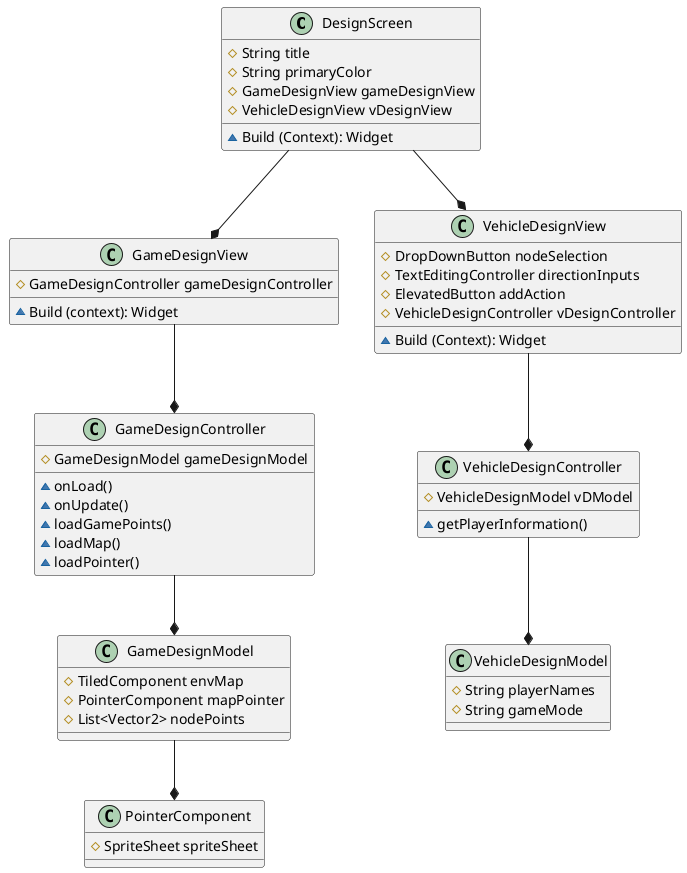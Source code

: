 @@startuml

class DesignScreen {
    # String title
    # String primaryColor
    # GameDesignView gameDesignView
    # VehicleDesignView vDesignView
    ~ Build (Context): Widget
}

class GameDesignView {
    # GameDesignController gameDesignController
    ~ Build (context): Widget
}

class GameDesignModel {
    # TiledComponent envMap
    # PointerComponent mapPointer
    # List<Vector2> nodePoints
}

class PointerComponent {
    # SpriteSheet spriteSheet
}

class GameDesignController {
    # GameDesignModel gameDesignModel
    ~ onLoad()
    ~ onUpdate()
    ~ loadGamePoints()
    ~ loadMap()
    ~ loadPointer()
}

GameDesignController --* GameDesignModel
GameDesignView --* GameDesignController

class VehicleDesignView {
    # DropDownButton nodeSelection
    # TextEditingController directionInputs
    # ElevatedButton addAction
    # VehicleDesignController vDesignController
    ~ Build (Context): Widget
}

class VehicleDesignController {
    # VehicleDesignModel vDModel
    ~ getPlayerInformation()
}

class VehicleDesignModel {
    # String playerNames
    # String gameMode
}

DesignScreen --* VehicleDesignView
VehicleDesignView --* VehicleDesignController
VehicleDesignController --* VehicleDesignModel
DesignScreen --* GameDesignView
GameDesignModel --* PointerComponent


@@enduml